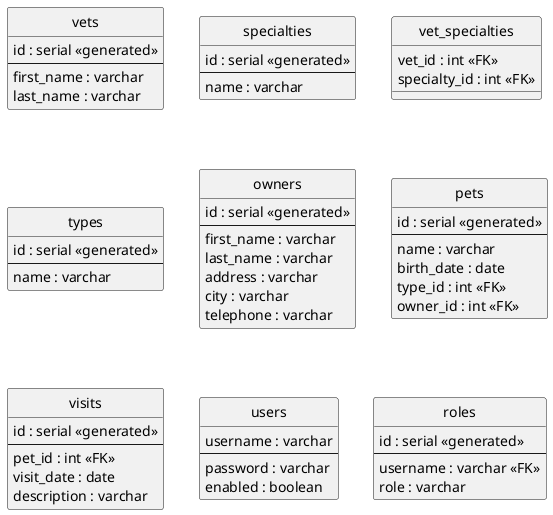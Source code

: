 @startuml

' hide the spot
hide circle

' avoid problems with angled crows feet
skinparam linetype ortho

entity vets {
  id : serial <<generated>>
  --
  first_name : varchar
  last_name : varchar
}

entity specialties {
  id : serial <<generated>>
  --
  name : varchar
}

entity vet_specialties {
  vet_id : int <<FK>>
  specialty_id : int <<FK>>
}

entity types {
  id : serial <<generated>>
  --
  name : varchar
}

entity owners {
  id : serial <<generated>>
  --
  first_name : varchar
  last_name : varchar
  address : varchar
  city : varchar
  telephone : varchar
}

entity pets {
  id : serial <<generated>>
  --
  name : varchar
  birth_date : date
  type_id : int <<FK>>
  owner_id : int <<FK>>
}

entity visits {
  id : serial <<generated>>
  --
  pet_id : int <<FK>>
  visit_date : date
  description : varchar
}

entity users {
  username : varchar
  --
  password : varchar
  enabled : boolean
}

entity roles {
  id : serial <<generated>>
  --
  username : varchar <<FK>>
  role : varchar
}

@enduml